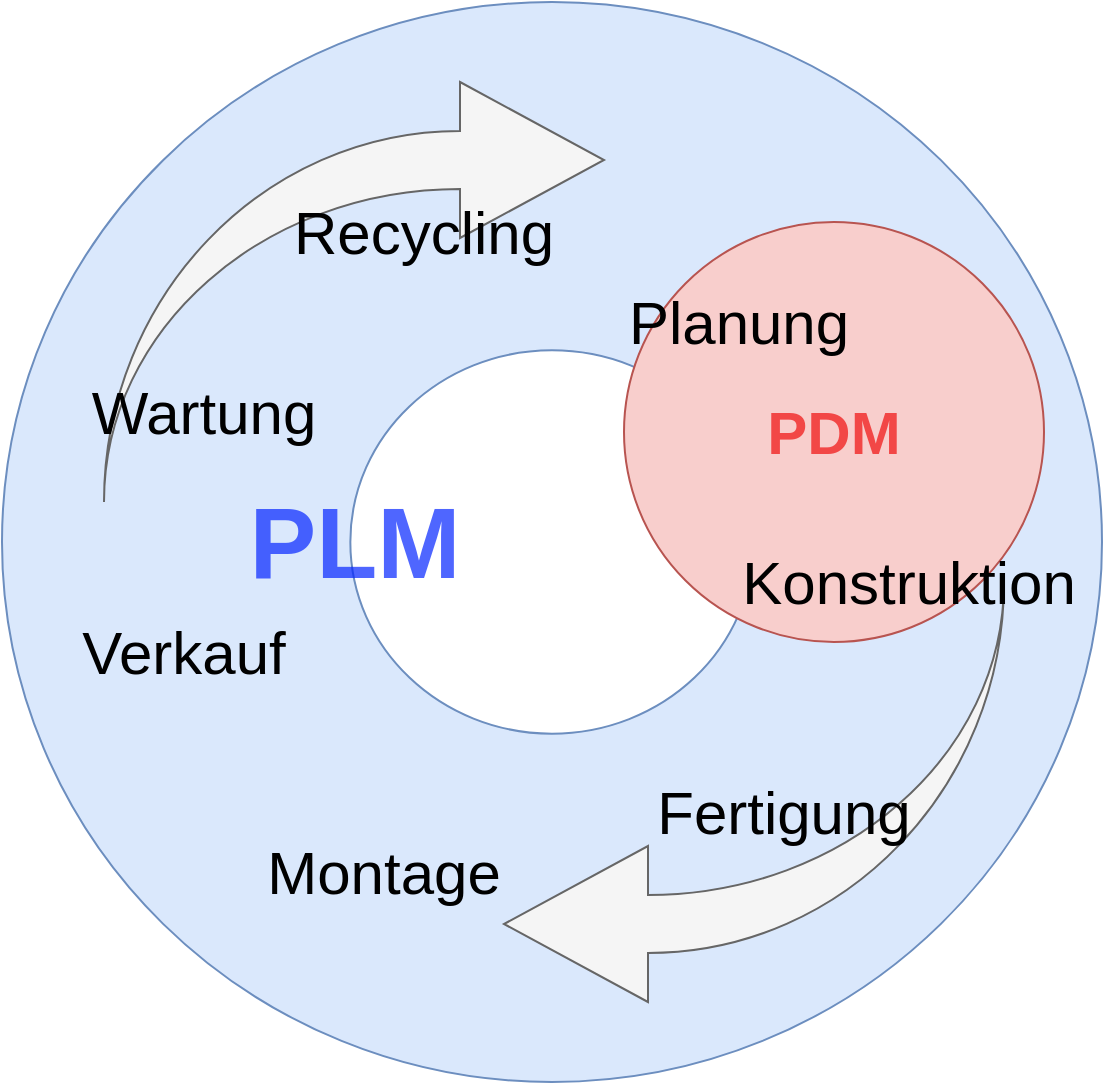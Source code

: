 <mxfile version="20.1.4" type="device"><diagram id="qVL41XBMw78ZOEL5koTV" name="Seite-1"><mxGraphModel dx="981" dy="608" grid="1" gridSize="10" guides="1" tooltips="1" connect="1" arrows="1" fold="1" page="1" pageScale="1" pageWidth="827" pageHeight="1169" math="0" shadow="0"><root><mxCell id="0"/><mxCell id="1" parent="0"/><mxCell id="nAYBVI9t-9fE5KNpcrR3-14" value="" style="verticalLabelPosition=bottom;verticalAlign=top;html=1;shape=mxgraph.basic.donut;dx=174.17;labelBackgroundColor=none;labelBorderColor=none;fontSize=30;fillColor=#dae8fc;strokeColor=#6c8ebf;" vertex="1" parent="1"><mxGeometry x="139" y="50" width="550" height="540" as="geometry"/></mxCell><mxCell id="nAYBVI9t-9fE5KNpcrR3-3" value="&lt;font style=&quot;font-size: 30px;&quot;&gt;&lt;b&gt;PDM&lt;/b&gt;&lt;/font&gt;" style="ellipse;whiteSpace=wrap;html=1;aspect=fixed;fillColor=#f8cecc;strokeColor=#b85450;horizontal=1;verticalAlign=middle;labelBackgroundColor=none;labelBorderColor=none;textOpacity=70;fontColor=#F00E0E;" vertex="1" parent="1"><mxGeometry x="450" y="160" width="210" height="210" as="geometry"/></mxCell><mxCell id="nAYBVI9t-9fE5KNpcrR3-5" value="" style="html=1;shadow=0;dashed=0;align=center;verticalAlign=middle;shape=mxgraph.arrows2.jumpInArrow;dy=14.5;dx=72;arrowHead=78;rotation=-180;fillColor=#f5f5f5;fontColor=#333333;strokeColor=#666666;" vertex="1" parent="1"><mxGeometry x="390" y="340" width="250" height="210" as="geometry"/></mxCell><mxCell id="nAYBVI9t-9fE5KNpcrR3-6" value="" style="html=1;shadow=0;dashed=0;align=center;verticalAlign=middle;shape=mxgraph.arrows2.jumpInArrow;dy=14.5;dx=72;arrowHead=78;rotation=0;fillColor=#f5f5f5;fontColor=#333333;strokeColor=#666666;" vertex="1" parent="1"><mxGeometry x="190" y="90" width="250" height="210" as="geometry"/></mxCell><mxCell id="nAYBVI9t-9fE5KNpcrR3-7" value="Fertigung" style="text;html=1;strokeColor=none;fillColor=none;align=center;verticalAlign=middle;whiteSpace=wrap;rounded=0;fontSize=30;" vertex="1" parent="1"><mxGeometry x="500" y="440" width="60" height="30" as="geometry"/></mxCell><mxCell id="nAYBVI9t-9fE5KNpcrR3-8" value="Montage" style="text;html=1;strokeColor=none;fillColor=none;align=center;verticalAlign=middle;whiteSpace=wrap;rounded=0;fontSize=30;" vertex="1" parent="1"><mxGeometry x="300" y="470" width="60" height="30" as="geometry"/></mxCell><mxCell id="nAYBVI9t-9fE5KNpcrR3-9" value="Konstruktion" style="text;html=1;strokeColor=none;fillColor=none;align=center;verticalAlign=middle;whiteSpace=wrap;rounded=0;fontSize=30;" vertex="1" parent="1"><mxGeometry x="550" y="320" width="85" height="40" as="geometry"/></mxCell><mxCell id="nAYBVI9t-9fE5KNpcrR3-10" value="Recycling" style="text;html=1;strokeColor=none;fillColor=none;align=center;verticalAlign=middle;whiteSpace=wrap;rounded=0;fontSize=30;" vertex="1" parent="1"><mxGeometry x="320" y="150" width="60" height="30" as="geometry"/></mxCell><mxCell id="nAYBVI9t-9fE5KNpcrR3-11" value="Verkauf" style="text;html=1;strokeColor=none;fillColor=none;align=center;verticalAlign=middle;whiteSpace=wrap;rounded=0;fontSize=30;" vertex="1" parent="1"><mxGeometry x="200" y="360" width="60" height="30" as="geometry"/></mxCell><mxCell id="nAYBVI9t-9fE5KNpcrR3-12" value="Wartung" style="text;html=1;strokeColor=none;fillColor=none;align=center;verticalAlign=middle;whiteSpace=wrap;rounded=0;fontSize=30;" vertex="1" parent="1"><mxGeometry x="210" y="240" width="60" height="30" as="geometry"/></mxCell><mxCell id="nAYBVI9t-9fE5KNpcrR3-13" value="Planung" style="text;html=1;strokeColor=none;fillColor=none;align=center;verticalAlign=middle;whiteSpace=wrap;rounded=0;fontSize=30;" vertex="1" parent="1"><mxGeometry x="465" y="190" width="85" height="40" as="geometry"/></mxCell><mxCell id="nAYBVI9t-9fE5KNpcrR3-15" value="&lt;span style=&quot;line-height: 1.2;&quot;&gt;&lt;font style=&quot;font-size: 50px;&quot;&gt;PLM&lt;/font&gt;&lt;/span&gt;" style="text;strokeColor=none;fillColor=none;html=1;fontSize=24;fontStyle=1;verticalAlign=middle;align=center;labelBackgroundColor=none;labelBorderColor=none;opacity=70;textOpacity=70;spacing=2;fontColor=#0526FF;" vertex="1" parent="1"><mxGeometry x="255" y="290" width="120" height="60" as="geometry"/></mxCell></root></mxGraphModel></diagram></mxfile>